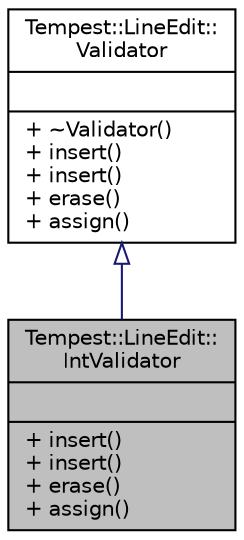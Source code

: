 digraph "Tempest::LineEdit::IntValidator"
{
  edge [fontname="Helvetica",fontsize="10",labelfontname="Helvetica",labelfontsize="10"];
  node [fontname="Helvetica",fontsize="10",shape=record];
  Node2 [label="{Tempest::LineEdit::\lIntValidator\n||+ insert()\l+ insert()\l+ erase()\l+ assign()\l}",height=0.2,width=0.4,color="black", fillcolor="grey75", style="filled", fontcolor="black"];
  Node3 -> Node2 [dir="back",color="midnightblue",fontsize="10",style="solid",arrowtail="onormal",fontname="Helvetica"];
  Node3 [label="{Tempest::LineEdit::\lValidator\n||+ ~Validator()\l+ insert()\l+ insert()\l+ erase()\l+ assign()\l}",height=0.2,width=0.4,color="black", fillcolor="white", style="filled",URL="$class_tempest_1_1_line_edit_1_1_validator.html"];
}
